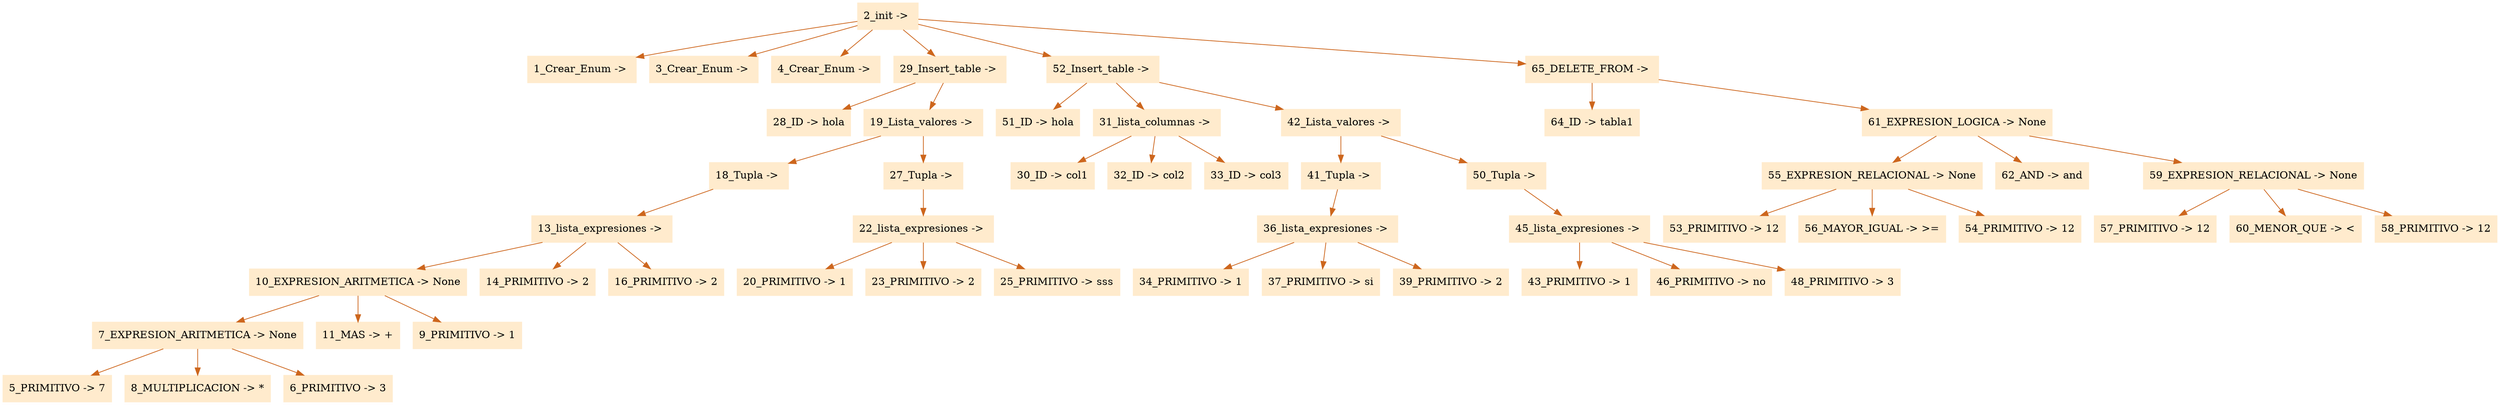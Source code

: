 digraph G {node[shape=box, style=filled, color=blanchedalmond]; edge[color=chocolate3];rankdir=UD 
"2_init -> "->"1_Crear_Enum -> "
"2_init -> "->"3_Crear_Enum -> "
"2_init -> "->"4_Crear_Enum -> "
"2_init -> "->"29_Insert_table -> "
"29_Insert_table -> "->"28_ID -> hola"
"29_Insert_table -> "->"19_Lista_valores -> "
"19_Lista_valores -> "->"18_Tupla -> "
"18_Tupla -> "->"13_lista_expresiones -> "
"13_lista_expresiones -> "->"10_EXPRESION_ARITMETICA -> None"
"10_EXPRESION_ARITMETICA -> None"->"7_EXPRESION_ARITMETICA -> None"
"7_EXPRESION_ARITMETICA -> None"->"5_PRIMITIVO -> 7"
"7_EXPRESION_ARITMETICA -> None"->"8_MULTIPLICACION -> *"
"7_EXPRESION_ARITMETICA -> None"->"6_PRIMITIVO -> 3"
"10_EXPRESION_ARITMETICA -> None"->"11_MAS -> +"
"10_EXPRESION_ARITMETICA -> None"->"9_PRIMITIVO -> 1"
"13_lista_expresiones -> "->"14_PRIMITIVO -> 2"
"13_lista_expresiones -> "->"16_PRIMITIVO -> 2"
"19_Lista_valores -> "->"27_Tupla -> "
"27_Tupla -> "->"22_lista_expresiones -> "
"22_lista_expresiones -> "->"20_PRIMITIVO -> 1"
"22_lista_expresiones -> "->"23_PRIMITIVO -> 2"
"22_lista_expresiones -> "->"25_PRIMITIVO -> sss"
"2_init -> "->"52_Insert_table -> "
"52_Insert_table -> "->"51_ID -> hola"
"52_Insert_table -> "->"31_lista_columnas -> "
"31_lista_columnas -> "->"30_ID -> col1"
"31_lista_columnas -> "->"32_ID -> col2"
"31_lista_columnas -> "->"33_ID -> col3"
"52_Insert_table -> "->"42_Lista_valores -> "
"42_Lista_valores -> "->"41_Tupla -> "
"41_Tupla -> "->"36_lista_expresiones -> "
"36_lista_expresiones -> "->"34_PRIMITIVO -> 1"
"36_lista_expresiones -> "->"37_PRIMITIVO -> si"
"36_lista_expresiones -> "->"39_PRIMITIVO -> 2"
"42_Lista_valores -> "->"50_Tupla -> "
"50_Tupla -> "->"45_lista_expresiones -> "
"45_lista_expresiones -> "->"43_PRIMITIVO -> 1"
"45_lista_expresiones -> "->"46_PRIMITIVO -> no"
"45_lista_expresiones -> "->"48_PRIMITIVO -> 3"
"2_init -> "->"65_DELETE_FROM -> "
"65_DELETE_FROM -> "->"64_ID -> tabla1"
"65_DELETE_FROM -> "->"61_EXPRESION_LOGICA -> None"
"61_EXPRESION_LOGICA -> None"->"55_EXPRESION_RELACIONAL -> None"
"55_EXPRESION_RELACIONAL -> None"->"53_PRIMITIVO -> 12"
"55_EXPRESION_RELACIONAL -> None"->"56_MAYOR_IGUAL -> >="
"55_EXPRESION_RELACIONAL -> None"->"54_PRIMITIVO -> 12"
"61_EXPRESION_LOGICA -> None"->"62_AND -> and"
"61_EXPRESION_LOGICA -> None"->"59_EXPRESION_RELACIONAL -> None"
"59_EXPRESION_RELACIONAL -> None"->"57_PRIMITIVO -> 12"
"59_EXPRESION_RELACIONAL -> None"->"60_MENOR_QUE -> <"
"59_EXPRESION_RELACIONAL -> None"->"58_PRIMITIVO -> 12"

}